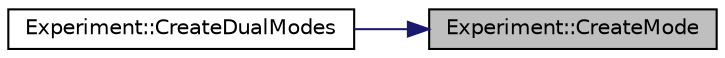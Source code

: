 digraph "Experiment::CreateMode"
{
 // LATEX_PDF_SIZE
  edge [fontname="Helvetica",fontsize="10",labelfontname="Helvetica",labelfontsize="10"];
  node [fontname="Helvetica",fontsize="10",shape=record];
  rankdir="RL";
  Node1 [label="Experiment::CreateMode",height=0.2,width=0.4,color="black", fillcolor="grey75", style="filled", fontcolor="black",tooltip="Create a UanTxMode."];
  Node1 -> Node2 [dir="back",color="midnightblue",fontsize="10",style="solid",fontname="Helvetica"];
  Node2 [label="Experiment::CreateDualModes",height=0.2,width=0.4,color="black", fillcolor="white", style="filled",URL="$class_experiment.html#ab5cf12c658d459b5d2004c2b432d0e83",tooltip="Create m_numRates matching control and data modes."];
}
